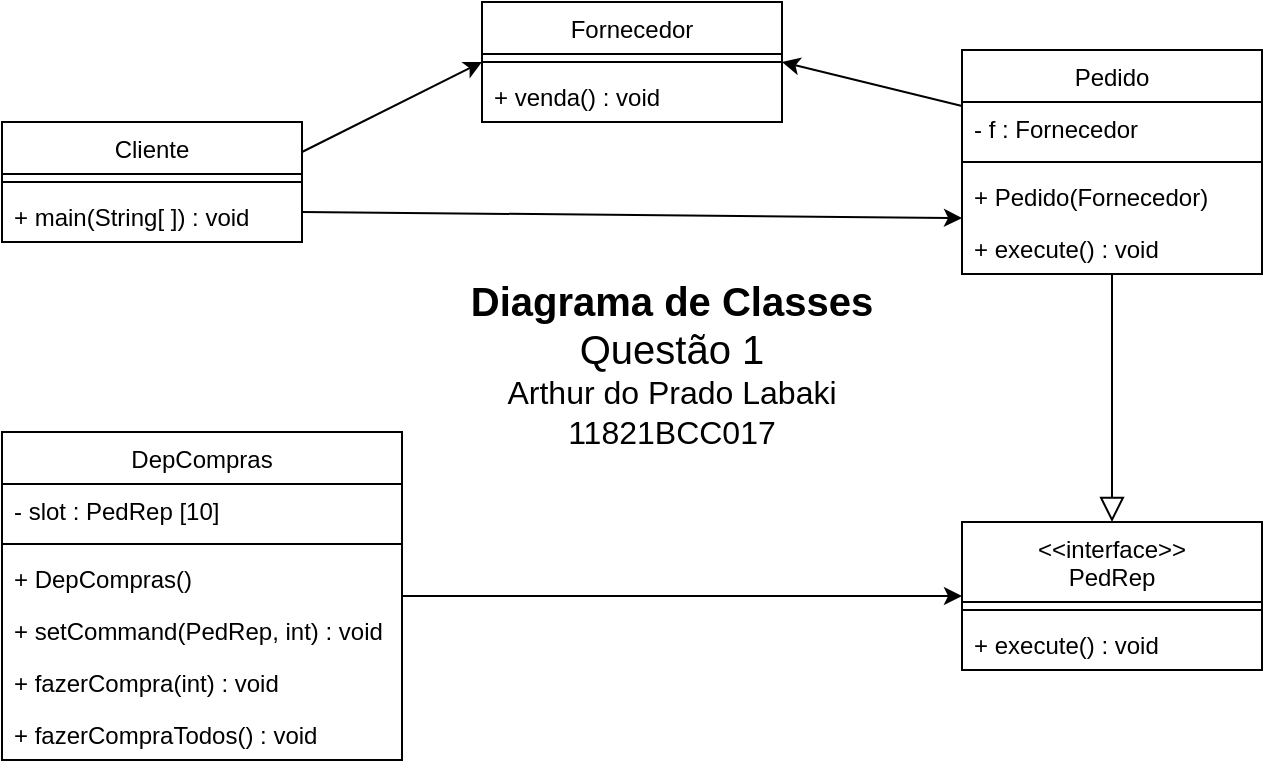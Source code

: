 <mxfile version="17.1.4" type="device"><diagram id="1cK_1IRfvo5zfPTicKEi" name="Page-1"><mxGraphModel dx="1185" dy="588" grid="1" gridSize="10" guides="1" tooltips="1" connect="1" arrows="1" fold="1" page="1" pageScale="1" pageWidth="827" pageHeight="1169" math="0" shadow="0"><root><mxCell id="0"/><mxCell id="1" parent="0"/><mxCell id="rv7xtuFBefjZIlJiWGEz-16" value="&lt;font&gt;&lt;b style=&quot;font-size: 20px&quot;&gt;Diagrama de Classes &lt;/b&gt;&lt;br&gt;&lt;span style=&quot;font-size: 20px&quot;&gt;Questão 1&lt;/span&gt;&lt;br&gt;&lt;/font&gt;&lt;font style=&quot;font-size: 16px&quot;&gt;Arthur do Prado Labaki&lt;br&gt;11821BCC017&lt;/font&gt;" style="text;html=1;strokeColor=none;fillColor=none;align=center;verticalAlign=middle;whiteSpace=wrap;rounded=0;" vertex="1" parent="1"><mxGeometry x="260" y="246" width="230" height="90" as="geometry"/></mxCell><mxCell id="rv7xtuFBefjZIlJiWGEz-31" value="Cliente" style="swimlane;fontStyle=0;align=center;verticalAlign=top;childLayout=stackLayout;horizontal=1;startSize=26;horizontalStack=0;resizeParent=1;resizeLast=0;collapsible=1;marginBottom=0;rounded=0;shadow=0;strokeWidth=1;" vertex="1" parent="1"><mxGeometry x="40" y="170" width="150" height="60" as="geometry"><mxRectangle x="40" y="160" width="160" height="26" as="alternateBounds"/></mxGeometry></mxCell><mxCell id="rv7xtuFBefjZIlJiWGEz-32" value="" style="line;html=1;strokeWidth=1;align=left;verticalAlign=middle;spacingTop=-1;spacingLeft=3;spacingRight=3;rotatable=0;labelPosition=right;points=[];portConstraint=eastwest;" vertex="1" parent="rv7xtuFBefjZIlJiWGEz-31"><mxGeometry y="26" width="150" height="8" as="geometry"/></mxCell><mxCell id="rv7xtuFBefjZIlJiWGEz-52" value="+ main(String[ ]) : void" style="text;align=left;verticalAlign=top;spacingLeft=4;spacingRight=4;overflow=hidden;rotatable=0;points=[[0,0.5],[1,0.5]];portConstraint=eastwest;" vertex="1" parent="rv7xtuFBefjZIlJiWGEz-31"><mxGeometry y="34" width="150" height="26" as="geometry"/></mxCell><mxCell id="rv7xtuFBefjZIlJiWGEz-34" value="DepCompras" style="swimlane;fontStyle=0;align=center;verticalAlign=top;childLayout=stackLayout;horizontal=1;startSize=26;horizontalStack=0;resizeParent=1;resizeLast=0;collapsible=1;marginBottom=0;rounded=0;shadow=0;strokeWidth=1;" vertex="1" parent="1"><mxGeometry x="40" y="325" width="200" height="164" as="geometry"><mxRectangle x="270" y="80" width="160" height="26" as="alternateBounds"/></mxGeometry></mxCell><mxCell id="rv7xtuFBefjZIlJiWGEz-48" value="- slot : PedRep [10]" style="text;align=left;verticalAlign=top;spacingLeft=4;spacingRight=4;overflow=hidden;rotatable=0;points=[[0,0.5],[1,0.5]];portConstraint=eastwest;" vertex="1" parent="rv7xtuFBefjZIlJiWGEz-34"><mxGeometry y="26" width="200" height="26" as="geometry"/></mxCell><mxCell id="rv7xtuFBefjZIlJiWGEz-35" value="" style="line;html=1;strokeWidth=1;align=left;verticalAlign=middle;spacingTop=-1;spacingLeft=3;spacingRight=3;rotatable=0;labelPosition=right;points=[];portConstraint=eastwest;" vertex="1" parent="rv7xtuFBefjZIlJiWGEz-34"><mxGeometry y="52" width="200" height="8" as="geometry"/></mxCell><mxCell id="rv7xtuFBefjZIlJiWGEz-36" value="+ DepCompras()" style="text;align=left;verticalAlign=top;spacingLeft=4;spacingRight=4;overflow=hidden;rotatable=0;points=[[0,0.5],[1,0.5]];portConstraint=eastwest;" vertex="1" parent="rv7xtuFBefjZIlJiWGEz-34"><mxGeometry y="60" width="200" height="26" as="geometry"/></mxCell><mxCell id="rv7xtuFBefjZIlJiWGEz-49" value="+ setCommand(PedRep, int) : void" style="text;align=left;verticalAlign=top;spacingLeft=4;spacingRight=4;overflow=hidden;rotatable=0;points=[[0,0.5],[1,0.5]];portConstraint=eastwest;" vertex="1" parent="rv7xtuFBefjZIlJiWGEz-34"><mxGeometry y="86" width="200" height="26" as="geometry"/></mxCell><mxCell id="rv7xtuFBefjZIlJiWGEz-51" value="+ fazerCompra(int) : void" style="text;align=left;verticalAlign=top;spacingLeft=4;spacingRight=4;overflow=hidden;rotatable=0;points=[[0,0.5],[1,0.5]];portConstraint=eastwest;" vertex="1" parent="rv7xtuFBefjZIlJiWGEz-34"><mxGeometry y="112" width="200" height="26" as="geometry"/></mxCell><mxCell id="rv7xtuFBefjZIlJiWGEz-50" value="+ fazerCompraTodos() : void" style="text;align=left;verticalAlign=top;spacingLeft=4;spacingRight=4;overflow=hidden;rotatable=0;points=[[0,0.5],[1,0.5]];portConstraint=eastwest;" vertex="1" parent="rv7xtuFBefjZIlJiWGEz-34"><mxGeometry y="138" width="200" height="26" as="geometry"/></mxCell><mxCell id="rv7xtuFBefjZIlJiWGEz-37" value="Fornecedor" style="swimlane;fontStyle=0;align=center;verticalAlign=top;childLayout=stackLayout;horizontal=1;startSize=26;horizontalStack=0;resizeParent=1;resizeLast=0;collapsible=1;marginBottom=0;rounded=0;shadow=0;strokeWidth=1;" vertex="1" parent="1"><mxGeometry x="280" y="110" width="150" height="60" as="geometry"><mxRectangle x="280" y="110" width="160" height="26" as="alternateBounds"/></mxGeometry></mxCell><mxCell id="rv7xtuFBefjZIlJiWGEz-38" value="" style="line;html=1;strokeWidth=1;align=left;verticalAlign=middle;spacingTop=-1;spacingLeft=3;spacingRight=3;rotatable=0;labelPosition=right;points=[];portConstraint=eastwest;" vertex="1" parent="rv7xtuFBefjZIlJiWGEz-37"><mxGeometry y="26" width="150" height="8" as="geometry"/></mxCell><mxCell id="rv7xtuFBefjZIlJiWGEz-39" value="+ venda() : void" style="text;align=left;verticalAlign=top;spacingLeft=4;spacingRight=4;overflow=hidden;rotatable=0;points=[[0,0.5],[1,0.5]];portConstraint=eastwest;" vertex="1" parent="rv7xtuFBefjZIlJiWGEz-37"><mxGeometry y="34" width="150" height="26" as="geometry"/></mxCell><mxCell id="rv7xtuFBefjZIlJiWGEz-40" value="Pedido" style="swimlane;fontStyle=0;align=center;verticalAlign=top;childLayout=stackLayout;horizontal=1;startSize=26;horizontalStack=0;resizeParent=1;resizeLast=0;collapsible=1;marginBottom=0;rounded=0;shadow=0;strokeWidth=1;" vertex="1" parent="1"><mxGeometry x="520" y="134" width="150" height="112" as="geometry"><mxRectangle x="520" y="134" width="160" height="26" as="alternateBounds"/></mxGeometry></mxCell><mxCell id="rv7xtuFBefjZIlJiWGEz-42" value="- f : Fornecedor" style="text;align=left;verticalAlign=top;spacingLeft=4;spacingRight=4;overflow=hidden;rotatable=0;points=[[0,0.5],[1,0.5]];portConstraint=eastwest;" vertex="1" parent="rv7xtuFBefjZIlJiWGEz-40"><mxGeometry y="26" width="150" height="26" as="geometry"/></mxCell><mxCell id="rv7xtuFBefjZIlJiWGEz-41" value="" style="line;html=1;strokeWidth=1;align=left;verticalAlign=middle;spacingTop=-1;spacingLeft=3;spacingRight=3;rotatable=0;labelPosition=right;points=[];portConstraint=eastwest;" vertex="1" parent="rv7xtuFBefjZIlJiWGEz-40"><mxGeometry y="52" width="150" height="8" as="geometry"/></mxCell><mxCell id="rv7xtuFBefjZIlJiWGEz-46" value="+ Pedido(Fornecedor)" style="text;align=left;verticalAlign=top;spacingLeft=4;spacingRight=4;overflow=hidden;rotatable=0;points=[[0,0.5],[1,0.5]];portConstraint=eastwest;" vertex="1" parent="rv7xtuFBefjZIlJiWGEz-40"><mxGeometry y="60" width="150" height="26" as="geometry"/></mxCell><mxCell id="rv7xtuFBefjZIlJiWGEz-47" value="+ execute() : void" style="text;align=left;verticalAlign=top;spacingLeft=4;spacingRight=4;overflow=hidden;rotatable=0;points=[[0,0.5],[1,0.5]];portConstraint=eastwest;" vertex="1" parent="rv7xtuFBefjZIlJiWGEz-40"><mxGeometry y="86" width="150" height="26" as="geometry"/></mxCell><mxCell id="rv7xtuFBefjZIlJiWGEz-43" value="&lt;&lt;interface&gt;&gt;&#10;PedRep" style="swimlane;fontStyle=0;align=center;verticalAlign=top;childLayout=stackLayout;horizontal=1;startSize=40;horizontalStack=0;resizeParent=1;resizeLast=0;collapsible=1;marginBottom=0;rounded=0;shadow=0;strokeWidth=1;" vertex="1" parent="1"><mxGeometry x="520" y="370" width="150" height="74" as="geometry"><mxRectangle x="520" y="370" width="160" height="26" as="alternateBounds"/></mxGeometry></mxCell><mxCell id="rv7xtuFBefjZIlJiWGEz-44" value="" style="line;html=1;strokeWidth=1;align=left;verticalAlign=middle;spacingTop=-1;spacingLeft=3;spacingRight=3;rotatable=0;labelPosition=right;points=[];portConstraint=eastwest;" vertex="1" parent="rv7xtuFBefjZIlJiWGEz-43"><mxGeometry y="40" width="150" height="8" as="geometry"/></mxCell><mxCell id="rv7xtuFBefjZIlJiWGEz-45" value="+ execute() : void" style="text;align=left;verticalAlign=top;spacingLeft=4;spacingRight=4;overflow=hidden;rotatable=0;points=[[0,0.5],[1,0.5]];portConstraint=eastwest;" vertex="1" parent="rv7xtuFBefjZIlJiWGEz-43"><mxGeometry y="48" width="150" height="26" as="geometry"/></mxCell><mxCell id="rv7xtuFBefjZIlJiWGEz-53" value="" style="endArrow=block;endSize=10;endFill=0;shadow=0;strokeWidth=1;rounded=0;edgeStyle=orthogonalEdgeStyle;elbow=vertical;exitX=0.5;exitY=1;exitDx=0;exitDy=0;entryX=0.5;entryY=0;entryDx=0;entryDy=0;" edge="1" parent="1" source="rv7xtuFBefjZIlJiWGEz-40" target="rv7xtuFBefjZIlJiWGEz-43"><mxGeometry width="160" relative="1" as="geometry"><mxPoint x="550" y="260" as="sourcePoint"/><mxPoint x="540" y="320" as="targetPoint"/><Array as="points"><mxPoint x="595" y="330"/><mxPoint x="595" y="330"/></Array></mxGeometry></mxCell><mxCell id="rv7xtuFBefjZIlJiWGEz-54" value="" style="endArrow=classic;html=1;rounded=0;exitX=0;exitY=0.25;exitDx=0;exitDy=0;entryX=1;entryY=0.5;entryDx=0;entryDy=0;" edge="1" parent="1" source="rv7xtuFBefjZIlJiWGEz-40" target="rv7xtuFBefjZIlJiWGEz-37"><mxGeometry width="50" height="50" relative="1" as="geometry"><mxPoint x="420" y="310" as="sourcePoint"/><mxPoint x="240" y="330" as="targetPoint"/></mxGeometry></mxCell><mxCell id="rv7xtuFBefjZIlJiWGEz-55" value="" style="endArrow=classic;html=1;rounded=0;exitX=1;exitY=0.5;exitDx=0;exitDy=0;entryX=0;entryY=0.5;entryDx=0;entryDy=0;" edge="1" parent="1" source="rv7xtuFBefjZIlJiWGEz-34" target="rv7xtuFBefjZIlJiWGEz-43"><mxGeometry width="50" height="50" relative="1" as="geometry"><mxPoint x="510" y="280.0" as="sourcePoint"/><mxPoint x="220" y="280.0" as="targetPoint"/></mxGeometry></mxCell><mxCell id="rv7xtuFBefjZIlJiWGEz-56" value="" style="endArrow=classic;html=1;rounded=0;exitX=1;exitY=0.25;exitDx=0;exitDy=0;entryX=0;entryY=0.5;entryDx=0;entryDy=0;" edge="1" parent="1" source="rv7xtuFBefjZIlJiWGEz-31" target="rv7xtuFBefjZIlJiWGEz-37"><mxGeometry width="50" height="50" relative="1" as="geometry"><mxPoint x="170.0" y="190" as="sourcePoint"/><mxPoint x="260" y="130" as="targetPoint"/></mxGeometry></mxCell><mxCell id="rv7xtuFBefjZIlJiWGEz-57" value="" style="endArrow=classic;html=1;rounded=0;entryX=0;entryY=0.75;entryDx=0;entryDy=0;exitX=1;exitY=0.75;exitDx=0;exitDy=0;" edge="1" parent="1" source="rv7xtuFBefjZIlJiWGEz-31" target="rv7xtuFBefjZIlJiWGEz-40"><mxGeometry width="50" height="50" relative="1" as="geometry"><mxPoint x="220" y="200" as="sourcePoint"/><mxPoint x="140" y="350" as="targetPoint"/></mxGeometry></mxCell></root></mxGraphModel></diagram></mxfile>